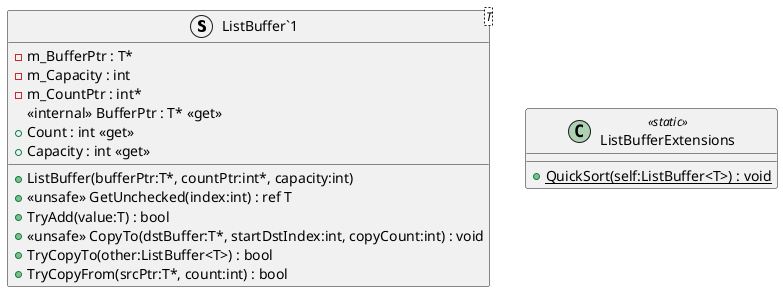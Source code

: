 @startuml
struct "ListBuffer`1"<T> {
    - m_BufferPtr : T*
    - m_Capacity : int
    - m_CountPtr : int*
    <<internal>> BufferPtr : T* <<get>>
    + Count : int <<get>>
    + Capacity : int <<get>>
    + ListBuffer(bufferPtr:T*, countPtr:int*, capacity:int)
    + <<unsafe>> GetUnchecked(index:int) : ref T
    + TryAdd(value:T) : bool
    + <<unsafe>> CopyTo(dstBuffer:T*, startDstIndex:int, copyCount:int) : void
    + TryCopyTo(other:ListBuffer<T>) : bool
    + TryCopyFrom(srcPtr:T*, count:int) : bool
}
class ListBufferExtensions <<static>> {
    + {static} QuickSort(self:ListBuffer<T>) : void
}
@enduml
